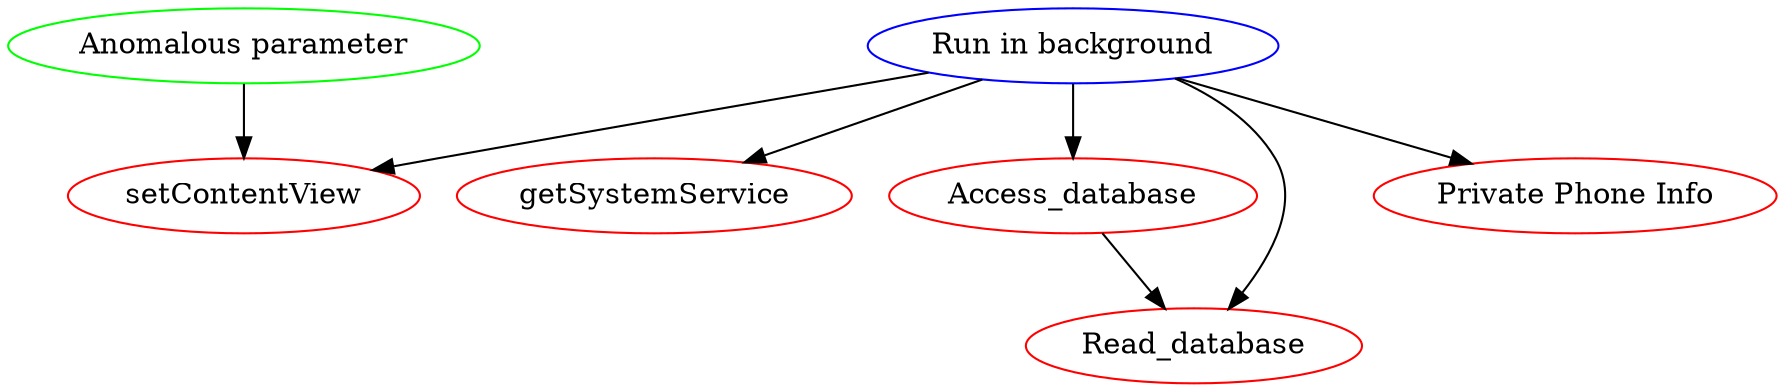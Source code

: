 strict digraph "" {
	graph ["graph"="{}"];
	setContentView	 [color=red,
		domain=library,
		type=merged];
	getSystemService	 [color=red,
		domain=library,
		type=merged];
	Access_database	 [color=red,
		domain=library,
		type=merged];
	Read_database	 [color=red,
		domain=library,
		type=merged];
	Access_database -> Read_database	 [color=black,
		deps=DATAFLOW,
		type=DEP];
	"Run in background"	 [color=blue,
		domain=library,
		type=entrypoint];
	"Run in background" -> setContentView	 [color=black,
		deps=DOMINATE,
		type=DEP];
	"Run in background" -> getSystemService	 [color=black,
		deps="FROM_SENSITIVE_PARENT_TO_SENSITIVE_API-CALL",
		type=DEP];
	"Run in background" -> Access_database	 [color=black,
		deps="FROM_SENSITIVE_PARENT_TO_SENSITIVE_API-CALL-CALL",
		type=DEP];
	"Run in background" -> Read_database	 [color=black,
		deps="FROM_SENSITIVE_PARENT_TO_SENSITIVE_API-CALL-CALL",
		type=DEP];
	"Private Phone Info"	 [color=red,
		domain=library,
		type=merged];
	"Run in background" -> "Private Phone Info"	 [color=black,
		deps="FROM_SENSITIVE_PARENT_TO_SENSITIVE_API-CALL",
		type=DEP];
	"Anomalous parameter"	 [color=green,
		domain=library,
		type=CONST_INT];
	"Anomalous parameter" -> setContentView	 [color=black,
		deps=DATAFLOW,
		type=DEP];
}
